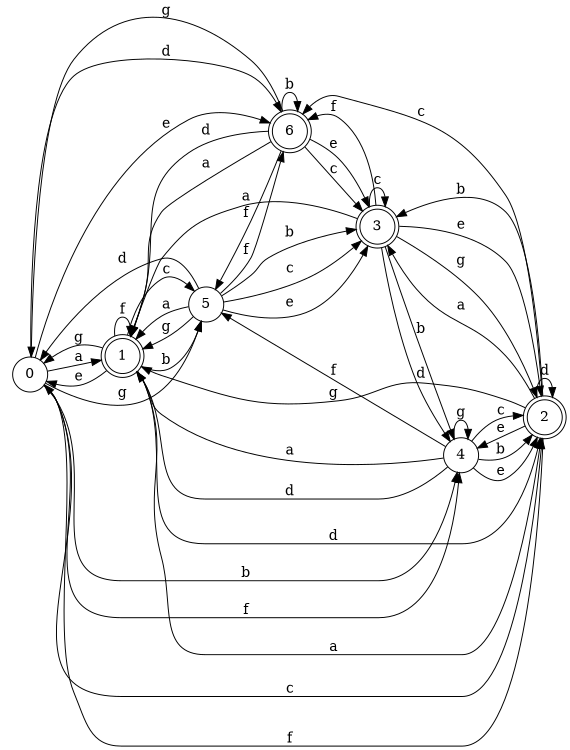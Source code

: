 digraph n6_3 {
__start0 [label="" shape="none"];

rankdir=LR;
size="8,5";

s0 [style="filled", color="black", fillcolor="white" shape="circle", label="0"];
s1 [style="rounded,filled", color="black", fillcolor="white" shape="doublecircle", label="1"];
s2 [style="rounded,filled", color="black", fillcolor="white" shape="doublecircle", label="2"];
s3 [style="rounded,filled", color="black", fillcolor="white" shape="doublecircle", label="3"];
s4 [style="filled", color="black", fillcolor="white" shape="circle", label="4"];
s5 [style="filled", color="black", fillcolor="white" shape="circle", label="5"];
s6 [style="rounded,filled", color="black", fillcolor="white" shape="doublecircle", label="6"];
s0 -> s1 [label="a"];
s0 -> s4 [label="b"];
s0 -> s2 [label="c"];
s0 -> s6 [label="d"];
s0 -> s6 [label="e"];
s0 -> s4 [label="f"];
s0 -> s5 [label="g"];
s1 -> s2 [label="a"];
s1 -> s5 [label="b"];
s1 -> s5 [label="c"];
s1 -> s2 [label="d"];
s1 -> s0 [label="e"];
s1 -> s1 [label="f"];
s1 -> s0 [label="g"];
s2 -> s3 [label="a"];
s2 -> s3 [label="b"];
s2 -> s6 [label="c"];
s2 -> s2 [label="d"];
s2 -> s4 [label="e"];
s2 -> s0 [label="f"];
s2 -> s1 [label="g"];
s3 -> s1 [label="a"];
s3 -> s4 [label="b"];
s3 -> s3 [label="c"];
s3 -> s4 [label="d"];
s3 -> s2 [label="e"];
s3 -> s6 [label="f"];
s3 -> s2 [label="g"];
s4 -> s1 [label="a"];
s4 -> s2 [label="b"];
s4 -> s2 [label="c"];
s4 -> s1 [label="d"];
s4 -> s2 [label="e"];
s4 -> s5 [label="f"];
s4 -> s4 [label="g"];
s5 -> s1 [label="a"];
s5 -> s3 [label="b"];
s5 -> s3 [label="c"];
s5 -> s0 [label="d"];
s5 -> s3 [label="e"];
s5 -> s6 [label="f"];
s5 -> s1 [label="g"];
s6 -> s1 [label="a"];
s6 -> s6 [label="b"];
s6 -> s3 [label="c"];
s6 -> s1 [label="d"];
s6 -> s3 [label="e"];
s6 -> s5 [label="f"];
s6 -> s0 [label="g"];

}